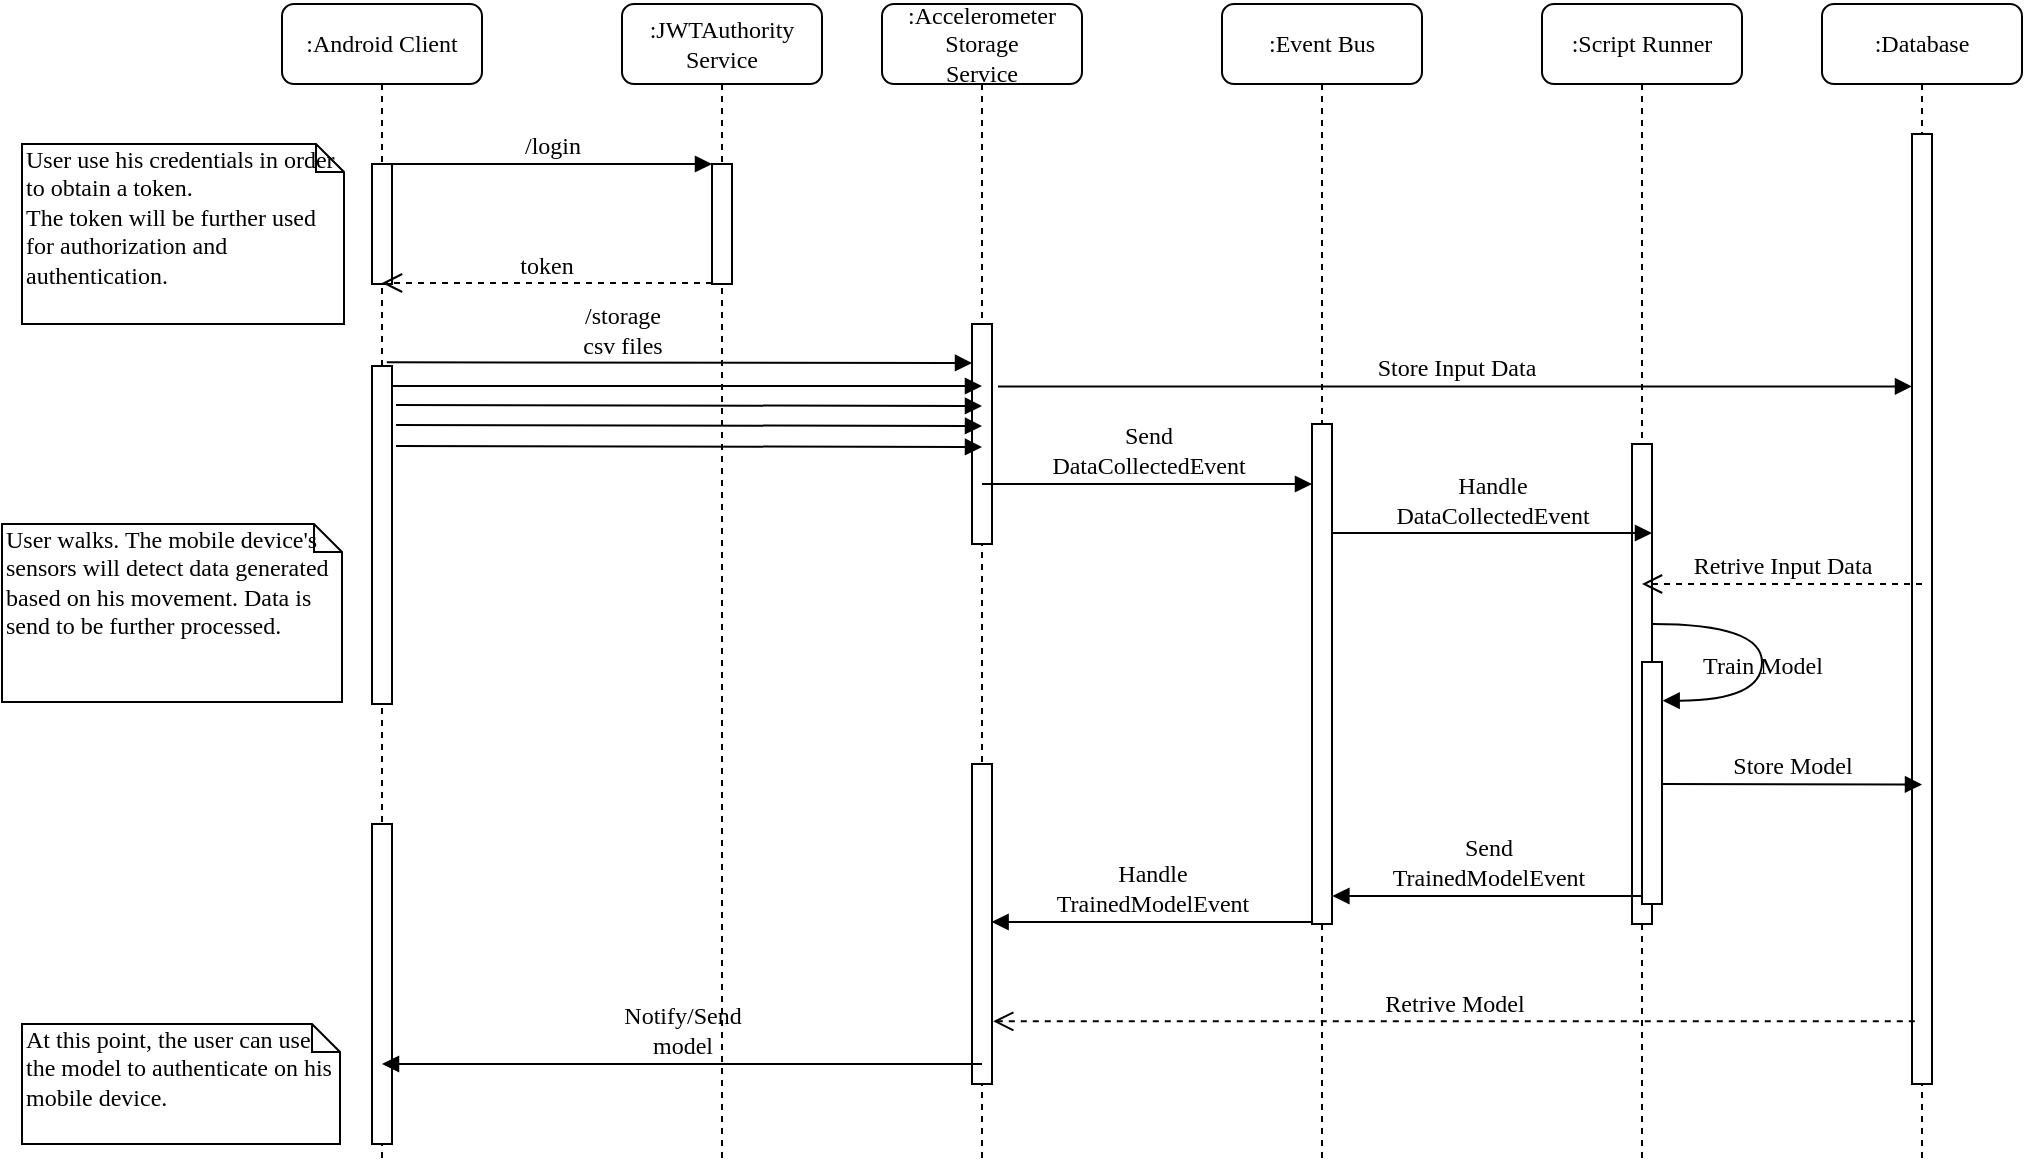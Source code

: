 <mxfile version="12.1.3" type="google" pages="1"><diagram name="Page-1" id="13e1069c-82ec-6db2-03f1-153e76fe0fe0"><mxGraphModel dx="1038" dy="548" grid="1" gridSize="10" guides="1" tooltips="1" connect="1" arrows="1" fold="1" page="1" pageScale="1" pageWidth="1100" pageHeight="850" background="#ffffff" math="0" shadow="0"><root><mxCell id="0"/><mxCell id="1" parent="0"/><mxCell id="7baba1c4bc27f4b0-2" value=":JWTAuthority&lt;br&gt;Service" style="shape=umlLifeline;perimeter=lifelinePerimeter;whiteSpace=wrap;html=1;container=1;collapsible=0;recursiveResize=0;outlineConnect=0;rounded=1;shadow=0;comic=0;labelBackgroundColor=none;strokeColor=#000000;strokeWidth=1;fillColor=#FFFFFF;fontFamily=Verdana;fontSize=12;fontColor=#000000;align=center;" parent="1" vertex="1"><mxGeometry x="350" y="100" width="100" height="580" as="geometry"/></mxCell><mxCell id="7baba1c4bc27f4b0-10" value="" style="html=1;points=[];perimeter=orthogonalPerimeter;rounded=0;shadow=0;comic=0;labelBackgroundColor=none;strokeColor=#000000;strokeWidth=1;fillColor=#FFFFFF;fontFamily=Verdana;fontSize=12;fontColor=#000000;align=center;" parent="7baba1c4bc27f4b0-2" vertex="1"><mxGeometry x="45" y="80" width="10" height="60" as="geometry"/></mxCell><mxCell id="7baba1c4bc27f4b0-3" value=":Accelerometer&lt;br&gt;Storage&lt;br&gt;Service" style="shape=umlLifeline;perimeter=lifelinePerimeter;whiteSpace=wrap;html=1;container=1;collapsible=0;recursiveResize=0;outlineConnect=0;rounded=1;shadow=0;comic=0;labelBackgroundColor=none;strokeColor=#000000;strokeWidth=1;fillColor=#FFFFFF;fontFamily=Verdana;fontSize=12;fontColor=#000000;align=center;" parent="1" vertex="1"><mxGeometry x="480" y="100" width="100" height="580" as="geometry"/></mxCell><mxCell id="7baba1c4bc27f4b0-13" value="" style="html=1;points=[];perimeter=orthogonalPerimeter;rounded=0;shadow=0;comic=0;labelBackgroundColor=none;strokeColor=#000000;strokeWidth=1;fillColor=#FFFFFF;fontFamily=Verdana;fontSize=12;fontColor=#000000;align=center;" parent="7baba1c4bc27f4b0-3" vertex="1"><mxGeometry x="45" y="160" width="10" height="110" as="geometry"/></mxCell><mxCell id="5I7V_QB_Uv-CceB8d8do-17" value="" style="html=1;points=[];perimeter=orthogonalPerimeter;rounded=0;shadow=0;comic=0;labelBackgroundColor=none;strokeColor=#000000;strokeWidth=1;fillColor=#FFFFFF;fontFamily=Verdana;fontSize=12;fontColor=#000000;align=center;" vertex="1" parent="7baba1c4bc27f4b0-3"><mxGeometry x="45" y="380" width="10" height="160" as="geometry"/></mxCell><mxCell id="7baba1c4bc27f4b0-4" value=":Event Bus" style="shape=umlLifeline;perimeter=lifelinePerimeter;whiteSpace=wrap;html=1;container=1;collapsible=0;recursiveResize=0;outlineConnect=0;rounded=1;shadow=0;comic=0;labelBackgroundColor=none;strokeColor=#000000;strokeWidth=1;fillColor=#FFFFFF;fontFamily=Verdana;fontSize=12;fontColor=#000000;align=center;" parent="1" vertex="1"><mxGeometry x="650" y="100" width="100" height="580" as="geometry"/></mxCell><mxCell id="7baba1c4bc27f4b0-5" value=":Script Runner" style="shape=umlLifeline;perimeter=lifelinePerimeter;whiteSpace=wrap;html=1;container=1;collapsible=0;recursiveResize=0;outlineConnect=0;rounded=1;shadow=0;comic=0;labelBackgroundColor=none;strokeColor=#000000;strokeWidth=1;fillColor=#FFFFFF;fontFamily=Verdana;fontSize=12;fontColor=#000000;align=center;" parent="1" vertex="1"><mxGeometry x="810" y="100" width="100" height="580" as="geometry"/></mxCell><mxCell id="7baba1c4bc27f4b0-19" value="" style="html=1;points=[];perimeter=orthogonalPerimeter;rounded=0;shadow=0;comic=0;labelBackgroundColor=none;strokeColor=#000000;strokeWidth=1;fillColor=#FFFFFF;fontFamily=Verdana;fontSize=12;fontColor=#000000;align=center;" parent="7baba1c4bc27f4b0-5" vertex="1"><mxGeometry x="45" y="220" width="10" height="240" as="geometry"/></mxCell><mxCell id="7baba1c4bc27f4b0-39" value="Train Model" style="html=1;verticalAlign=bottom;endArrow=block;labelBackgroundColor=none;fontFamily=Verdana;fontSize=12;elbow=vertical;edgeStyle=orthogonalEdgeStyle;curved=1;entryX=1;entryY=0.286;entryPerimeter=0;exitX=1.038;exitY=0.345;exitPerimeter=0;" parent="7baba1c4bc27f4b0-5" edge="1"><mxGeometry x="0.189" relative="1" as="geometry"><mxPoint x="55.333" y="310" as="sourcePoint"/><mxPoint x="60.333" y="348.333" as="targetPoint"/><Array as="points"><mxPoint x="110" y="310"/><mxPoint x="110" y="348"/></Array><mxPoint as="offset"/></mxGeometry></mxCell><mxCell id="7baba1c4bc27f4b0-37" value="" style="html=1;points=[];perimeter=orthogonalPerimeter;rounded=0;shadow=0;comic=0;labelBackgroundColor=none;strokeColor=#000000;strokeWidth=1;fillColor=#FFFFFF;fontFamily=Verdana;fontSize=12;fontColor=#000000;align=center;" parent="7baba1c4bc27f4b0-5" vertex="1"><mxGeometry x="50" y="329" width="10" height="121" as="geometry"/></mxCell><mxCell id="7baba1c4bc27f4b0-6" value=":Database" style="shape=umlLifeline;perimeter=lifelinePerimeter;whiteSpace=wrap;html=1;container=1;collapsible=0;recursiveResize=0;outlineConnect=0;rounded=1;shadow=0;comic=0;labelBackgroundColor=none;strokeColor=#000000;strokeWidth=1;fillColor=#FFFFFF;fontFamily=Verdana;fontSize=12;fontColor=#000000;align=center;" parent="1" vertex="1"><mxGeometry x="950" y="100" width="100" height="580" as="geometry"/></mxCell><mxCell id="7baba1c4bc27f4b0-34" value="" style="html=1;points=[];perimeter=orthogonalPerimeter;rounded=0;shadow=0;comic=0;labelBackgroundColor=none;strokeColor=#000000;strokeWidth=1;fillColor=#FFFFFF;fontFamily=Verdana;fontSize=12;fontColor=#000000;align=center;" parent="7baba1c4bc27f4b0-6" vertex="1"><mxGeometry x="45" y="65" width="10" height="475" as="geometry"/></mxCell><mxCell id="7baba1c4bc27f4b0-8" value=":Android Client" style="shape=umlLifeline;perimeter=lifelinePerimeter;whiteSpace=wrap;html=1;container=1;collapsible=0;recursiveResize=0;outlineConnect=0;rounded=1;shadow=0;comic=0;labelBackgroundColor=none;strokeColor=#000000;strokeWidth=1;fillColor=#FFFFFF;fontFamily=Verdana;fontSize=12;fontColor=#000000;align=center;" parent="1" vertex="1"><mxGeometry x="180" y="100" width="100" height="580" as="geometry"/></mxCell><mxCell id="7baba1c4bc27f4b0-9" value="" style="html=1;points=[];perimeter=orthogonalPerimeter;rounded=0;shadow=0;comic=0;labelBackgroundColor=none;strokeColor=#000000;strokeWidth=1;fillColor=#FFFFFF;fontFamily=Verdana;fontSize=12;fontColor=#000000;align=center;" parent="7baba1c4bc27f4b0-8" vertex="1"><mxGeometry x="45" y="410" width="10" height="160" as="geometry"/></mxCell><mxCell id="7baba1c4bc27f4b0-25" value="" style="html=1;points=[];perimeter=orthogonalPerimeter;rounded=0;shadow=0;comic=0;labelBackgroundColor=none;strokeColor=#000000;strokeWidth=1;fillColor=#FFFFFF;fontFamily=Verdana;fontSize=12;fontColor=#000000;align=center;" parent="7baba1c4bc27f4b0-8" vertex="1"><mxGeometry x="45" y="80" width="10" height="60" as="geometry"/></mxCell><mxCell id="7baba1c4bc27f4b0-28" value="" style="html=1;points=[];perimeter=orthogonalPerimeter;rounded=0;shadow=0;comic=0;labelBackgroundColor=none;strokeColor=#000000;strokeWidth=1;fillColor=#FFFFFF;fontFamily=Verdana;fontSize=12;fontColor=#000000;align=center;" parent="7baba1c4bc27f4b0-8" vertex="1"><mxGeometry x="45" y="181" width="10" height="169" as="geometry"/></mxCell><mxCell id="7baba1c4bc27f4b0-16" value="" style="html=1;points=[];perimeter=orthogonalPerimeter;rounded=0;shadow=0;comic=0;labelBackgroundColor=none;strokeColor=#000000;strokeWidth=1;fillColor=#FFFFFF;fontFamily=Verdana;fontSize=12;fontColor=#000000;align=center;" parent="1" vertex="1"><mxGeometry x="695" y="310" width="10" height="250" as="geometry"/></mxCell><mxCell id="7baba1c4bc27f4b0-26" value="Send&lt;br&gt;DataCollectedEvent" style="html=1;verticalAlign=bottom;endArrow=block;labelBackgroundColor=none;fontFamily=Verdana;fontSize=12;" parent="1" target="7baba1c4bc27f4b0-16" edge="1"><mxGeometry relative="1" as="geometry"><mxPoint x="530" y="340" as="sourcePoint"/><mxPoint x="650" y="340" as="targetPoint"/></mxGeometry></mxCell><mxCell id="7baba1c4bc27f4b0-27" value="Retrive Input Data" style="html=1;verticalAlign=bottom;endArrow=open;dashed=1;endSize=8;labelBackgroundColor=none;fontFamily=Verdana;fontSize=12;" parent="1" edge="1"><mxGeometry relative="1" as="geometry"><mxPoint x="860" y="390" as="targetPoint"/><mxPoint x="1000" y="390" as="sourcePoint"/></mxGeometry></mxCell><mxCell id="7baba1c4bc27f4b0-29" value="Send&lt;br&gt;TrainedModelEvent" style="html=1;verticalAlign=bottom;endArrow=block;labelBackgroundColor=none;fontFamily=Verdana;fontSize=12;edgeStyle=elbowEdgeStyle;elbow=vertical;entryX=1.02;entryY=0.943;entryDx=0;entryDy=0;entryPerimeter=0;" parent="1" source="7baba1c4bc27f4b0-37" target="7baba1c4bc27f4b0-16" edge="1"><mxGeometry relative="1" as="geometry"><mxPoint x="880" y="570" as="sourcePoint"/><mxPoint x="700" y="480" as="targetPoint"/></mxGeometry></mxCell><mxCell id="7baba1c4bc27f4b0-11" value="/login" style="html=1;verticalAlign=bottom;endArrow=block;entryX=0;entryY=0;labelBackgroundColor=none;fontFamily=Verdana;fontSize=12;edgeStyle=elbowEdgeStyle;elbow=vertical;" parent="1" source="7baba1c4bc27f4b0-25" target="7baba1c4bc27f4b0-10" edge="1"><mxGeometry relative="1" as="geometry"><mxPoint x="260" y="200" as="sourcePoint"/></mxGeometry></mxCell><mxCell id="7baba1c4bc27f4b0-14" value="/storage&lt;br&gt;csv files" style="html=1;verticalAlign=bottom;endArrow=block;labelBackgroundColor=none;fontFamily=Verdana;fontSize=12;edgeStyle=elbowEdgeStyle;elbow=vertical;exitX=0.74;exitY=-0.011;exitDx=0;exitDy=0;exitPerimeter=0;" parent="1" source="7baba1c4bc27f4b0-28" edge="1"><mxGeometry y="-28" relative="1" as="geometry"><mxPoint x="450" y="201" as="sourcePoint"/><mxPoint x="525" y="280" as="targetPoint"/><mxPoint x="-29" y="-28" as="offset"/></mxGeometry></mxCell><mxCell id="7baba1c4bc27f4b0-40" value="User use his credentials in order to obtain a token.&lt;br&gt;The token will be further used for authorization and authentication." style="shape=note;whiteSpace=wrap;html=1;size=14;verticalAlign=top;align=left;spacingTop=-6;rounded=0;shadow=0;comic=0;labelBackgroundColor=none;strokeColor=#000000;strokeWidth=1;fillColor=#FFFFFF;fontFamily=Verdana;fontSize=12;fontColor=#000000;" parent="1" vertex="1"><mxGeometry x="50" y="170" width="161" height="90" as="geometry"/></mxCell><mxCell id="5I7V_QB_Uv-CceB8d8do-1" value="token" style="html=1;verticalAlign=bottom;endArrow=open;dashed=1;endSize=8;labelBackgroundColor=none;fontFamily=Verdana;fontSize=12;edgeStyle=elbowEdgeStyle;elbow=vertical;entryX=0.5;entryY=1;entryDx=0;entryDy=0;entryPerimeter=0;" edge="1" parent="1" source="7baba1c4bc27f4b0-10" target="7baba1c4bc27f4b0-25"><mxGeometry relative="1" as="geometry"><mxPoint x="240" y="240" as="targetPoint"/><Array as="points"><mxPoint x="305" y="239.5"/><mxPoint x="335" y="239.5"/></Array><mxPoint x="360" y="239.5" as="sourcePoint"/></mxGeometry></mxCell><mxCell id="5I7V_QB_Uv-CceB8d8do-5" value="" style="html=1;verticalAlign=bottom;endArrow=block;labelBackgroundColor=none;fontFamily=Verdana;fontSize=12;edgeStyle=elbowEdgeStyle;elbow=vertical;" edge="1" parent="1" source="7baba1c4bc27f4b0-28"><mxGeometry x="0.727" y="90" relative="1" as="geometry"><mxPoint x="237" y="291" as="sourcePoint"/><mxPoint x="530" y="291" as="targetPoint"/><mxPoint as="offset"/></mxGeometry></mxCell><mxCell id="5I7V_QB_Uv-CceB8d8do-6" value="" style="html=1;verticalAlign=bottom;endArrow=block;labelBackgroundColor=none;fontFamily=Verdana;fontSize=12;edgeStyle=elbowEdgeStyle;elbow=vertical;exitX=0.74;exitY=-0.011;exitDx=0;exitDy=0;exitPerimeter=0;" edge="1" parent="1"><mxGeometry x="0.454" y="79" relative="1" as="geometry"><mxPoint x="237" y="300.5" as="sourcePoint"/><mxPoint x="530" y="301" as="targetPoint"/><Array as="points"><mxPoint x="237" y="301"/></Array><mxPoint as="offset"/></mxGeometry></mxCell><mxCell id="5I7V_QB_Uv-CceB8d8do-8" value="" style="html=1;verticalAlign=bottom;endArrow=block;labelBackgroundColor=none;fontFamily=Verdana;fontSize=12;edgeStyle=elbowEdgeStyle;elbow=vertical;exitX=0.74;exitY=-0.011;exitDx=0;exitDy=0;exitPerimeter=0;" edge="1" parent="1"><mxGeometry x="0.454" y="79" relative="1" as="geometry"><mxPoint x="237" y="310.5" as="sourcePoint"/><mxPoint x="530" y="311" as="targetPoint"/><mxPoint as="offset"/></mxGeometry></mxCell><mxCell id="5I7V_QB_Uv-CceB8d8do-9" value="" style="html=1;verticalAlign=bottom;endArrow=block;labelBackgroundColor=none;fontFamily=Verdana;fontSize=12;edgeStyle=elbowEdgeStyle;elbow=vertical;exitX=0.74;exitY=-0.011;exitDx=0;exitDy=0;exitPerimeter=0;" edge="1" parent="1"><mxGeometry x="0.454" y="79" relative="1" as="geometry"><mxPoint x="237" y="321" as="sourcePoint"/><mxPoint x="530" y="321.5" as="targetPoint"/><mxPoint as="offset"/></mxGeometry></mxCell><mxCell id="5I7V_QB_Uv-CceB8d8do-14" value="Store Input Data" style="html=1;verticalAlign=bottom;endArrow=block;labelBackgroundColor=none;fontFamily=Verdana;fontSize=12;exitX=1.3;exitY=0.284;exitDx=0;exitDy=0;exitPerimeter=0;" edge="1" parent="1" source="7baba1c4bc27f4b0-13" target="7baba1c4bc27f4b0-34"><mxGeometry relative="1" as="geometry"><mxPoint x="530" y="260.0" as="sourcePoint"/><mxPoint x="910" y="260" as="targetPoint"/></mxGeometry></mxCell><mxCell id="5I7V_QB_Uv-CceB8d8do-15" value="Handle&lt;br&gt;DataCollectedEvent" style="html=1;verticalAlign=bottom;endArrow=block;labelBackgroundColor=none;fontFamily=Verdana;fontSize=12;" edge="1" parent="1"><mxGeometry relative="1" as="geometry"><mxPoint x="705" y="364.5" as="sourcePoint"/><mxPoint x="865" y="364.5" as="targetPoint"/></mxGeometry></mxCell><mxCell id="5I7V_QB_Uv-CceB8d8do-24" value="Handle&lt;br&gt;TrainedModelEvent" style="html=1;verticalAlign=bottom;endArrow=block;labelBackgroundColor=none;fontFamily=Verdana;fontSize=12;edgeStyle=elbowEdgeStyle;elbow=vertical;entryX=0.98;entryY=0.494;entryDx=0;entryDy=0;entryPerimeter=0;" edge="1" parent="1" source="7baba1c4bc27f4b0-16" target="5I7V_QB_Uv-CceB8d8do-17"><mxGeometry relative="1" as="geometry"><mxPoint x="700" y="500" as="sourcePoint"/><mxPoint x="540" y="570" as="targetPoint"/></mxGeometry></mxCell><mxCell id="5I7V_QB_Uv-CceB8d8do-25" value="Notify/Send&lt;br&gt;model" style="html=1;verticalAlign=bottom;endArrow=block;labelBackgroundColor=none;fontFamily=Verdana;fontSize=12;edgeStyle=elbowEdgeStyle;elbow=vertical;" edge="1" parent="1" target="7baba1c4bc27f4b0-8"><mxGeometry relative="1" as="geometry"><mxPoint x="530" y="630" as="sourcePoint"/><mxPoint x="250" y="630" as="targetPoint"/></mxGeometry></mxCell><mxCell id="5I7V_QB_Uv-CceB8d8do-26" value="Store Model" style="html=1;verticalAlign=bottom;endArrow=block;labelBackgroundColor=none;fontFamily=Verdana;fontSize=12;" edge="1" parent="1"><mxGeometry relative="1" as="geometry"><mxPoint x="870" y="490" as="sourcePoint"/><mxPoint x="1000" y="490.24" as="targetPoint"/></mxGeometry></mxCell><mxCell id="5I7V_QB_Uv-CceB8d8do-27" value="Retrive Model" style="html=1;verticalAlign=bottom;endArrow=open;dashed=1;endSize=8;labelBackgroundColor=none;fontFamily=Verdana;fontSize=12;exitX=0.14;exitY=0.934;exitDx=0;exitDy=0;exitPerimeter=0;entryX=1.06;entryY=0.804;entryDx=0;entryDy=0;entryPerimeter=0;" edge="1" parent="1" source="7baba1c4bc27f4b0-34" target="5I7V_QB_Uv-CceB8d8do-17"><mxGeometry relative="1" as="geometry"><mxPoint x="860" y="580" as="targetPoint"/><mxPoint x="1000" y="580" as="sourcePoint"/></mxGeometry></mxCell><mxCell id="5I7V_QB_Uv-CceB8d8do-28" value="User walks. The mobile device's sensors will detect data generated based on his movement. Data is send to be further processed." style="shape=note;whiteSpace=wrap;html=1;size=14;verticalAlign=top;align=left;spacingTop=-6;rounded=0;shadow=0;comic=0;labelBackgroundColor=none;strokeColor=#000000;strokeWidth=1;fillColor=#FFFFFF;fontFamily=Verdana;fontSize=12;fontColor=#000000;" vertex="1" parent="1"><mxGeometry x="40" y="360" width="170" height="89" as="geometry"/></mxCell><mxCell id="5I7V_QB_Uv-CceB8d8do-29" value="At this point, the user can use the model to authenticate on his mobile device." style="shape=note;whiteSpace=wrap;html=1;size=14;verticalAlign=top;align=left;spacingTop=-6;rounded=0;shadow=0;comic=0;labelBackgroundColor=none;strokeColor=#000000;strokeWidth=1;fillColor=#FFFFFF;fontFamily=Verdana;fontSize=12;fontColor=#000000;" vertex="1" parent="1"><mxGeometry x="50" y="610" width="159" height="60" as="geometry"/></mxCell></root></mxGraphModel></diagram></mxfile>